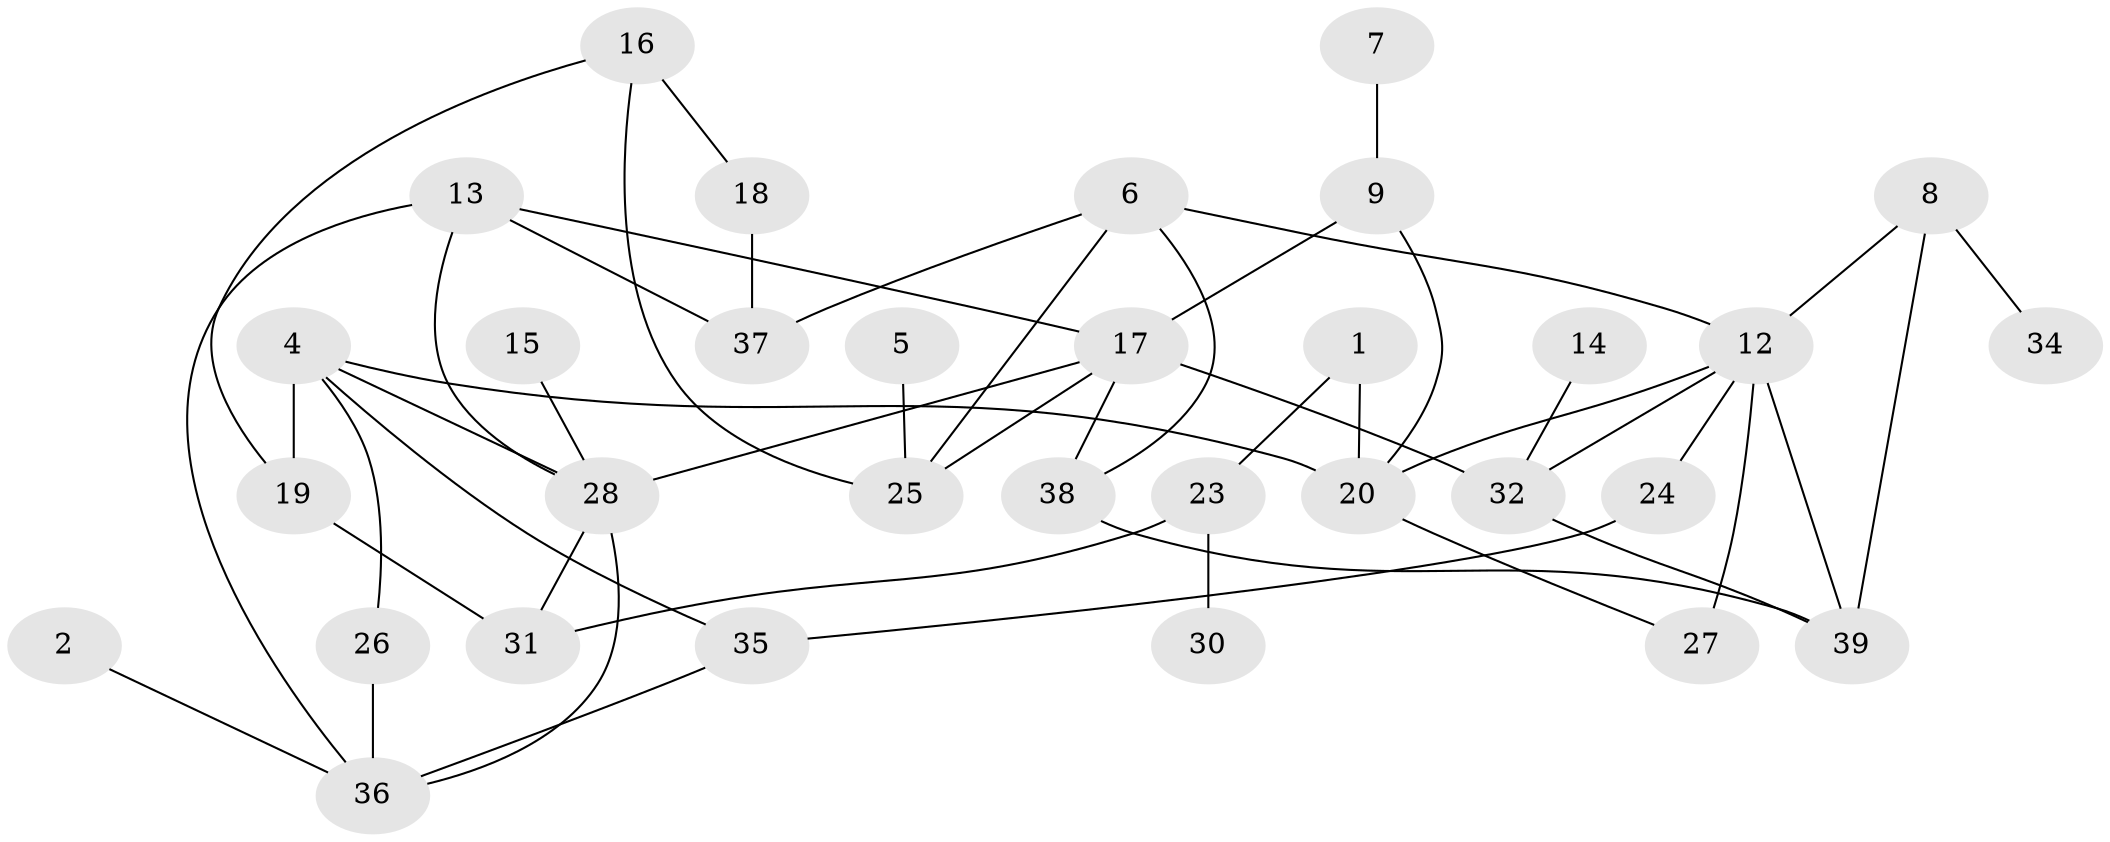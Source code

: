 // original degree distribution, {2: 0.26785714285714285, 3: 0.23214285714285715, 6: 0.05357142857142857, 1: 0.125, 0: 0.14285714285714285, 4: 0.14285714285714285, 7: 0.017857142857142856, 5: 0.017857142857142856}
// Generated by graph-tools (version 1.1) at 2025/35/03/04/25 23:35:58]
// undirected, 32 vertices, 49 edges
graph export_dot {
  node [color=gray90,style=filled];
  1;
  2;
  4;
  5;
  6;
  7;
  8;
  9;
  12;
  13;
  14;
  15;
  16;
  17;
  18;
  19;
  20;
  23;
  24;
  25;
  26;
  27;
  28;
  30;
  31;
  32;
  34;
  35;
  36;
  37;
  38;
  39;
  1 -- 20 [weight=1.0];
  1 -- 23 [weight=1.0];
  2 -- 36 [weight=1.0];
  4 -- 19 [weight=1.0];
  4 -- 20 [weight=1.0];
  4 -- 26 [weight=1.0];
  4 -- 28 [weight=1.0];
  4 -- 35 [weight=2.0];
  5 -- 25 [weight=1.0];
  6 -- 12 [weight=1.0];
  6 -- 25 [weight=1.0];
  6 -- 37 [weight=1.0];
  6 -- 38 [weight=1.0];
  7 -- 9 [weight=1.0];
  8 -- 12 [weight=1.0];
  8 -- 34 [weight=1.0];
  8 -- 39 [weight=1.0];
  9 -- 17 [weight=1.0];
  9 -- 20 [weight=1.0];
  12 -- 20 [weight=1.0];
  12 -- 24 [weight=1.0];
  12 -- 27 [weight=2.0];
  12 -- 32 [weight=1.0];
  12 -- 39 [weight=1.0];
  13 -- 17 [weight=1.0];
  13 -- 28 [weight=1.0];
  13 -- 36 [weight=1.0];
  13 -- 37 [weight=1.0];
  14 -- 32 [weight=1.0];
  15 -- 28 [weight=1.0];
  16 -- 18 [weight=1.0];
  16 -- 19 [weight=1.0];
  16 -- 25 [weight=1.0];
  17 -- 25 [weight=1.0];
  17 -- 28 [weight=1.0];
  17 -- 32 [weight=1.0];
  17 -- 38 [weight=1.0];
  18 -- 37 [weight=1.0];
  19 -- 31 [weight=1.0];
  20 -- 27 [weight=1.0];
  23 -- 30 [weight=1.0];
  23 -- 31 [weight=2.0];
  24 -- 35 [weight=1.0];
  26 -- 36 [weight=1.0];
  28 -- 31 [weight=2.0];
  28 -- 36 [weight=1.0];
  32 -- 39 [weight=1.0];
  35 -- 36 [weight=1.0];
  38 -- 39 [weight=1.0];
}
